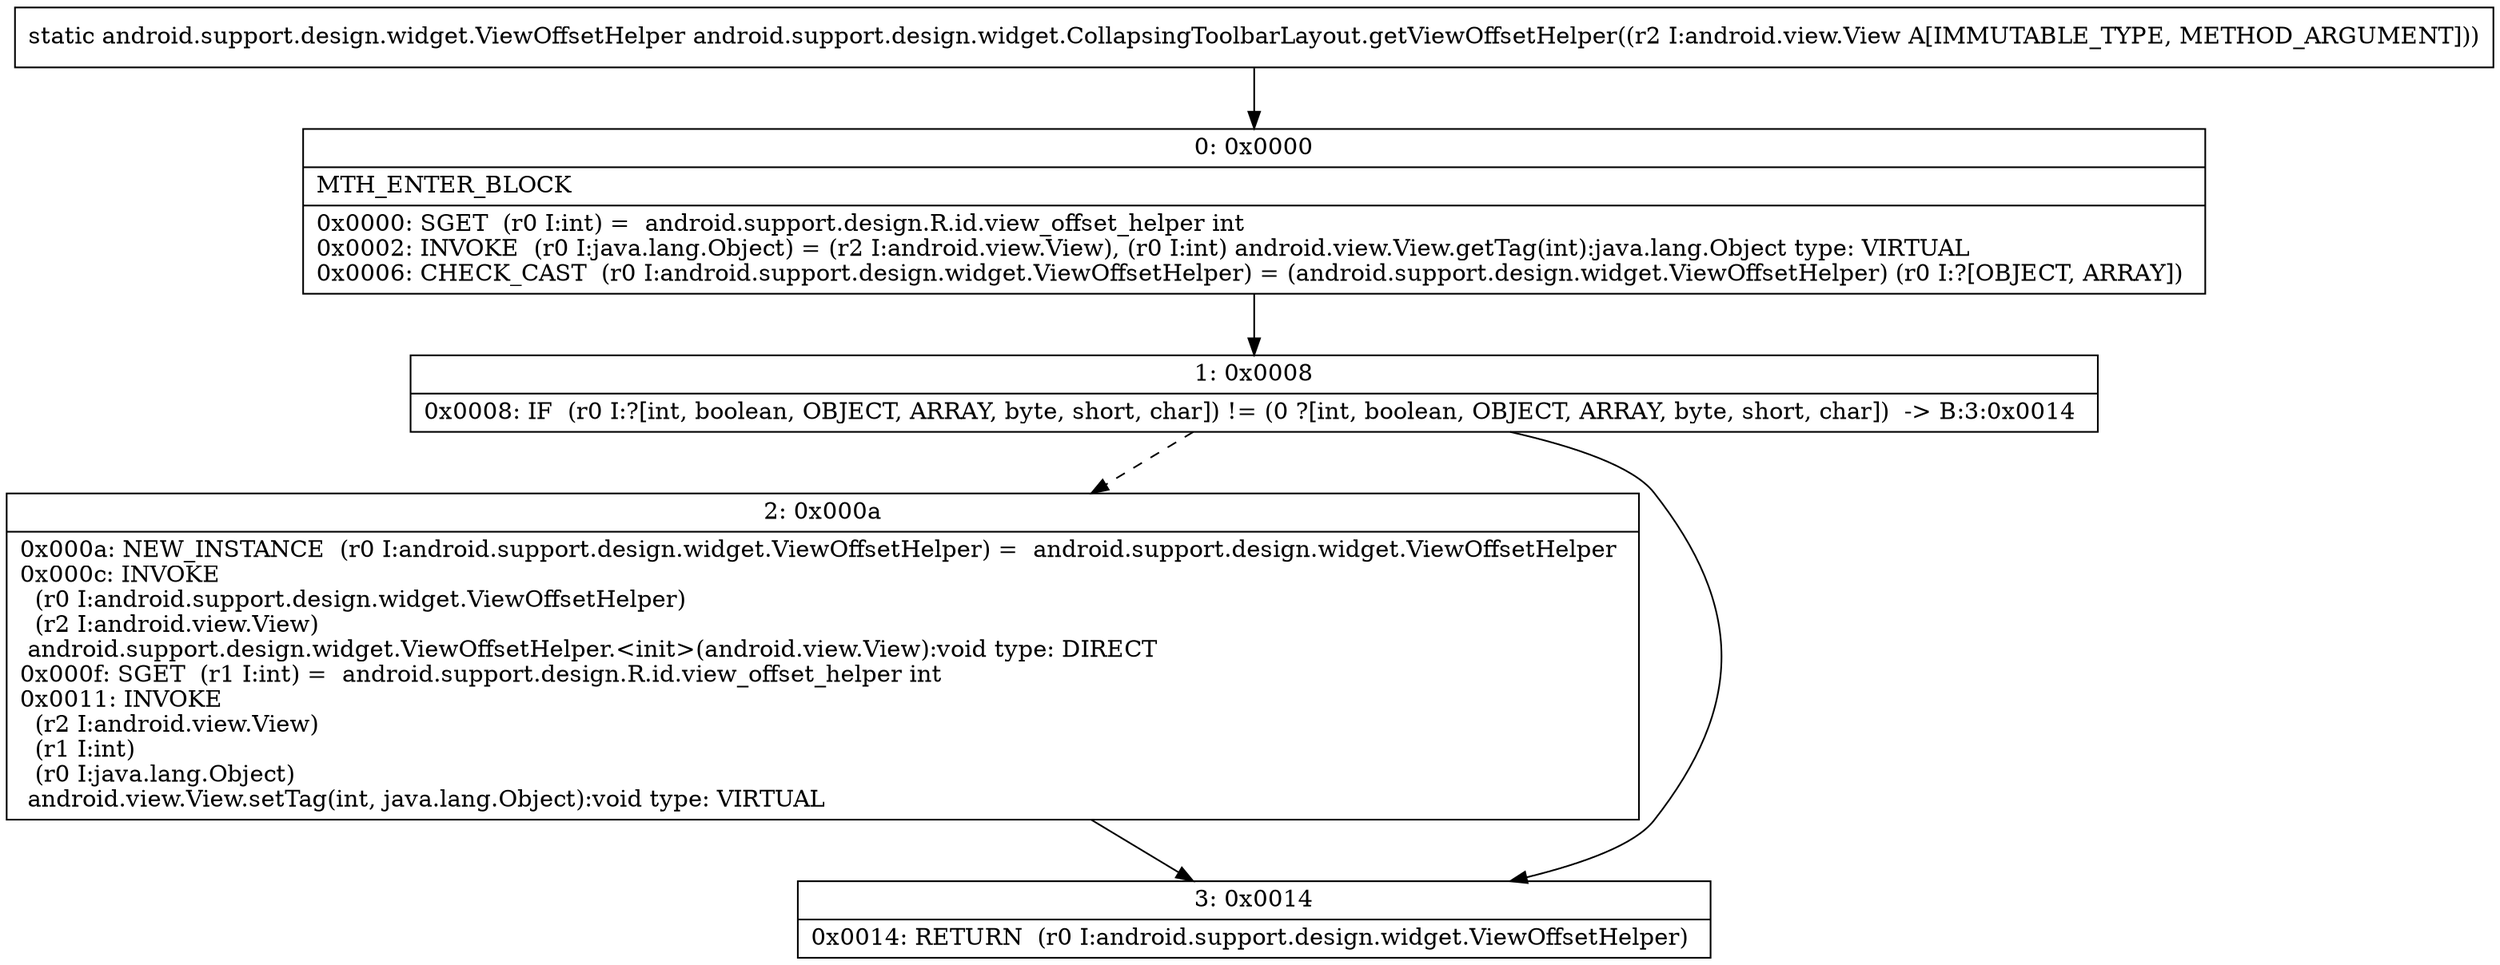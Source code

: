 digraph "CFG forandroid.support.design.widget.CollapsingToolbarLayout.getViewOffsetHelper(Landroid\/view\/View;)Landroid\/support\/design\/widget\/ViewOffsetHelper;" {
Node_0 [shape=record,label="{0\:\ 0x0000|MTH_ENTER_BLOCK\l|0x0000: SGET  (r0 I:int) =  android.support.design.R.id.view_offset_helper int \l0x0002: INVOKE  (r0 I:java.lang.Object) = (r2 I:android.view.View), (r0 I:int) android.view.View.getTag(int):java.lang.Object type: VIRTUAL \l0x0006: CHECK_CAST  (r0 I:android.support.design.widget.ViewOffsetHelper) = (android.support.design.widget.ViewOffsetHelper) (r0 I:?[OBJECT, ARRAY]) \l}"];
Node_1 [shape=record,label="{1\:\ 0x0008|0x0008: IF  (r0 I:?[int, boolean, OBJECT, ARRAY, byte, short, char]) != (0 ?[int, boolean, OBJECT, ARRAY, byte, short, char])  \-\> B:3:0x0014 \l}"];
Node_2 [shape=record,label="{2\:\ 0x000a|0x000a: NEW_INSTANCE  (r0 I:android.support.design.widget.ViewOffsetHelper) =  android.support.design.widget.ViewOffsetHelper \l0x000c: INVOKE  \l  (r0 I:android.support.design.widget.ViewOffsetHelper)\l  (r2 I:android.view.View)\l android.support.design.widget.ViewOffsetHelper.\<init\>(android.view.View):void type: DIRECT \l0x000f: SGET  (r1 I:int) =  android.support.design.R.id.view_offset_helper int \l0x0011: INVOKE  \l  (r2 I:android.view.View)\l  (r1 I:int)\l  (r0 I:java.lang.Object)\l android.view.View.setTag(int, java.lang.Object):void type: VIRTUAL \l}"];
Node_3 [shape=record,label="{3\:\ 0x0014|0x0014: RETURN  (r0 I:android.support.design.widget.ViewOffsetHelper) \l}"];
MethodNode[shape=record,label="{static android.support.design.widget.ViewOffsetHelper android.support.design.widget.CollapsingToolbarLayout.getViewOffsetHelper((r2 I:android.view.View A[IMMUTABLE_TYPE, METHOD_ARGUMENT])) }"];
MethodNode -> Node_0;
Node_0 -> Node_1;
Node_1 -> Node_2[style=dashed];
Node_1 -> Node_3;
Node_2 -> Node_3;
}

